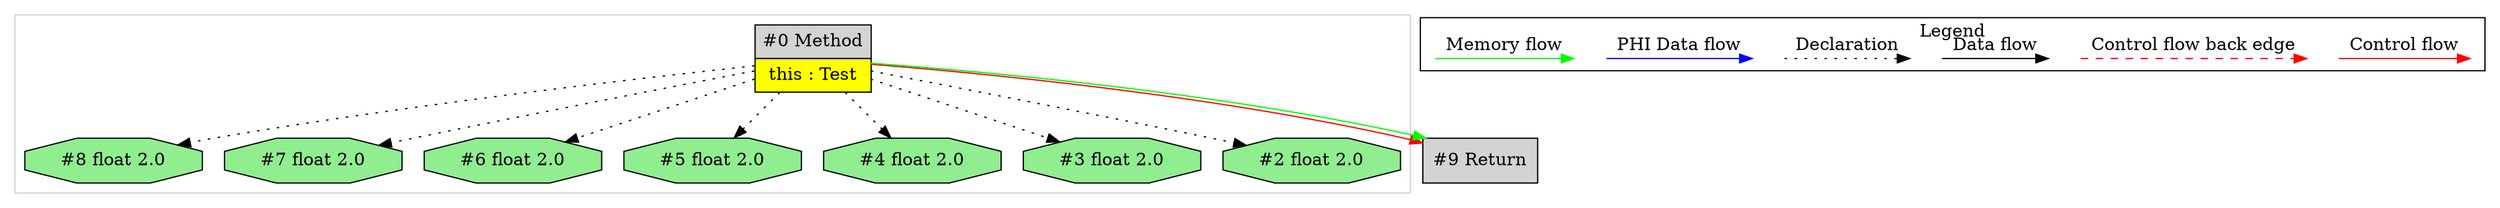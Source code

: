 digraph {
 ordering="in";
 node0[margin="0", label=<<table border="0" cellborder="1" cellspacing="0" cellpadding="5"><tr><td colspan="1">#0 Method</td></tr><tr><td port="prj1" bgcolor="yellow">this : Test</td></tr></table>>,shape=none, fillcolor=lightgrey, style=filled];
 node8[label="#8 float 2.0",shape=octagon, fillcolor=lightgreen, style=filled];
 node0 -> node8[style=dotted];
 node7[label="#7 float 2.0",shape=octagon, fillcolor=lightgreen, style=filled];
 node0 -> node7[style=dotted];
 node6[label="#6 float 2.0",shape=octagon, fillcolor=lightgreen, style=filled];
 node0 -> node6[style=dotted];
 node5[label="#5 float 2.0",shape=octagon, fillcolor=lightgreen, style=filled];
 node0 -> node5[style=dotted];
 node4[label="#4 float 2.0",shape=octagon, fillcolor=lightgreen, style=filled];
 node0 -> node4[style=dotted];
 node3[label="#3 float 2.0",shape=octagon, fillcolor=lightgreen, style=filled];
 node0 -> node3[style=dotted];
 node9[label="#9 Return",shape=box, fillcolor=lightgrey, style=filled];
 node0 -> node9[labeldistance=2, color=red, fontcolor=red];
 node0 -> node9[labeldistance=2, color=green, constraint=false];
 node2[label="#2 float 2.0",shape=octagon, fillcolor=lightgreen, style=filled];
 node0 -> node2[style=dotted];
 subgraph cluster_0 {
  color=lightgray;
  node0;
  node2;
  node3;
  node4;
  node5;
  node6;
  node7;
  node8;
 }
 subgraph cluster_000 {
  label = "Legend";
  node [shape=point]
  {
   rank=same;
   c0 [style = invis];
   c1 [style = invis];
   c2 [style = invis];
   c3 [style = invis];
   d0 [style = invis];
   d1 [style = invis];
   d2 [style = invis];
   d3 [style = invis];
   d4 [style = invis];
   d5 [style = invis];
   d6 [style = invis];
   d7 [style = invis];
  }
  c0 -> c1 [label="Control flow", style=solid, color=red]
  c2 -> c3 [label="Control flow back edge", style=dashed, color=red]
  d0 -> d1 [label="Data flow"]
  d2 -> d3 [label="Declaration", style=dotted]
  d4 -> d5 [label="PHI Data flow", color=blue]
  d6 -> d7 [label="Memory flow", color=green]
 }

}
